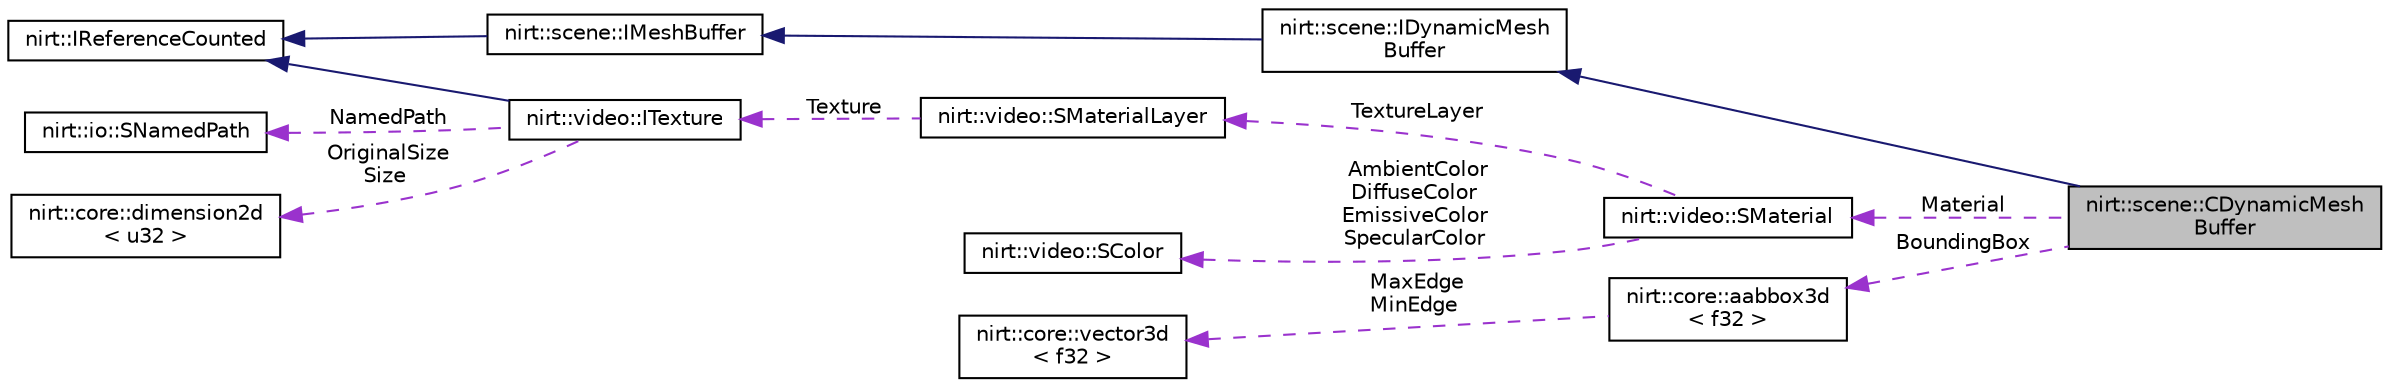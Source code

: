 digraph "nirt::scene::CDynamicMeshBuffer"
{
 // LATEX_PDF_SIZE
  edge [fontname="Helvetica",fontsize="10",labelfontname="Helvetica",labelfontsize="10"];
  node [fontname="Helvetica",fontsize="10",shape=record];
  rankdir="LR";
  Node1 [label="nirt::scene::CDynamicMesh\lBuffer",height=0.2,width=0.4,color="black", fillcolor="grey75", style="filled", fontcolor="black",tooltip="Implementation of the IMeshBuffer interface for which can work with 16 and 32 bit indices as well as ..."];
  Node2 -> Node1 [dir="back",color="midnightblue",fontsize="10",style="solid",fontname="Helvetica"];
  Node2 [label="nirt::scene::IDynamicMesh\lBuffer",height=0.2,width=0.4,color="black", fillcolor="white", style="filled",URL="$classnirt_1_1scene_1_1IDynamicMeshBuffer.html",tooltip=" "];
  Node3 -> Node2 [dir="back",color="midnightblue",fontsize="10",style="solid",fontname="Helvetica"];
  Node3 [label="nirt::scene::IMeshBuffer",height=0.2,width=0.4,color="black", fillcolor="white", style="filled",URL="$classnirt_1_1scene_1_1IMeshBuffer.html",tooltip="Struct for holding a mesh with a single material."];
  Node4 -> Node3 [dir="back",color="midnightblue",fontsize="10",style="solid",fontname="Helvetica"];
  Node4 [label="nirt::IReferenceCounted",height=0.2,width=0.4,color="black", fillcolor="white", style="filled",URL="$classnirt_1_1IReferenceCounted.html",tooltip="Base class of most objects of the Nirtcpp Engine."];
  Node5 -> Node1 [dir="back",color="darkorchid3",fontsize="10",style="dashed",label=" Material" ,fontname="Helvetica"];
  Node5 [label="nirt::video::SMaterial",height=0.2,width=0.4,color="black", fillcolor="white", style="filled",URL="$classnirt_1_1video_1_1SMaterial.html",tooltip="Struct for holding parameters for a material renderer."];
  Node6 -> Node5 [dir="back",color="darkorchid3",fontsize="10",style="dashed",label=" TextureLayer" ,fontname="Helvetica"];
  Node6 [label="nirt::video::SMaterialLayer",height=0.2,width=0.4,color="black", fillcolor="white", style="filled",URL="$classnirt_1_1video_1_1SMaterialLayer.html",tooltip="Struct for holding material parameters which exist per texture layer."];
  Node7 -> Node6 [dir="back",color="darkorchid3",fontsize="10",style="dashed",label=" Texture" ,fontname="Helvetica"];
  Node7 [label="nirt::video::ITexture",height=0.2,width=0.4,color="black", fillcolor="white", style="filled",URL="$classnirt_1_1video_1_1ITexture.html",tooltip="Interface of a Video Driver dependent Texture."];
  Node4 -> Node7 [dir="back",color="midnightblue",fontsize="10",style="solid",fontname="Helvetica"];
  Node8 -> Node7 [dir="back",color="darkorchid3",fontsize="10",style="dashed",label=" NamedPath" ,fontname="Helvetica"];
  Node8 [label="nirt::io::SNamedPath",height=0.2,width=0.4,color="black", fillcolor="white", style="filled",URL="$structnirt_1_1io_1_1SNamedPath.html",tooltip="Used in places where we identify objects by a filename, but don't actually work with the real filenam..."];
  Node9 -> Node7 [dir="back",color="darkorchid3",fontsize="10",style="dashed",label=" OriginalSize\nSize" ,fontname="Helvetica"];
  Node9 [label="nirt::core::dimension2d\l\< u32 \>",height=0.2,width=0.4,color="black", fillcolor="white", style="filled",URL="$classnirt_1_1core_1_1dimension2d.html",tooltip=" "];
  Node10 -> Node5 [dir="back",color="darkorchid3",fontsize="10",style="dashed",label=" AmbientColor\nDiffuseColor\nEmissiveColor\nSpecularColor" ,fontname="Helvetica"];
  Node10 [label="nirt::video::SColor",height=0.2,width=0.4,color="black", fillcolor="white", style="filled",URL="$classnirt_1_1video_1_1SColor.html",tooltip="Class representing a 32 bit ARGB color."];
  Node11 -> Node1 [dir="back",color="darkorchid3",fontsize="10",style="dashed",label=" BoundingBox" ,fontname="Helvetica"];
  Node11 [label="nirt::core::aabbox3d\l\< f32 \>",height=0.2,width=0.4,color="black", fillcolor="white", style="filled",URL="$classnirt_1_1core_1_1aabbox3d.html",tooltip=" "];
  Node12 -> Node11 [dir="back",color="darkorchid3",fontsize="10",style="dashed",label=" MaxEdge\nMinEdge" ,fontname="Helvetica"];
  Node12 [label="nirt::core::vector3d\l\< f32 \>",height=0.2,width=0.4,color="black", fillcolor="white", style="filled",URL="$classnirt_1_1core_1_1vector3d.html",tooltip=" "];
}
